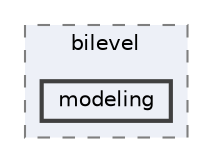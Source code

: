 digraph "/home/runner/work/idol/idol/lib/include/idol/bilevel/modeling"
{
 // LATEX_PDF_SIZE
  bgcolor="transparent";
  edge [fontname=Helvetica,fontsize=10,labelfontname=Helvetica,labelfontsize=10];
  node [fontname=Helvetica,fontsize=10,shape=box,height=0.2,width=0.4];
  compound=true
  subgraph clusterdir_d7dd26b0171e765f7921f96233b19a99 {
    graph [ bgcolor="#edf0f7", pencolor="grey50", label="bilevel", fontname=Helvetica,fontsize=10 style="filled,dashed", URL="dir_d7dd26b0171e765f7921f96233b19a99.html",tooltip=""]
  dir_cf9bbb9bcdaa58b16d23c973bb442916 [label="modeling", fillcolor="#edf0f7", color="grey25", style="filled,bold", URL="dir_cf9bbb9bcdaa58b16d23c973bb442916.html",tooltip=""];
  }
}
